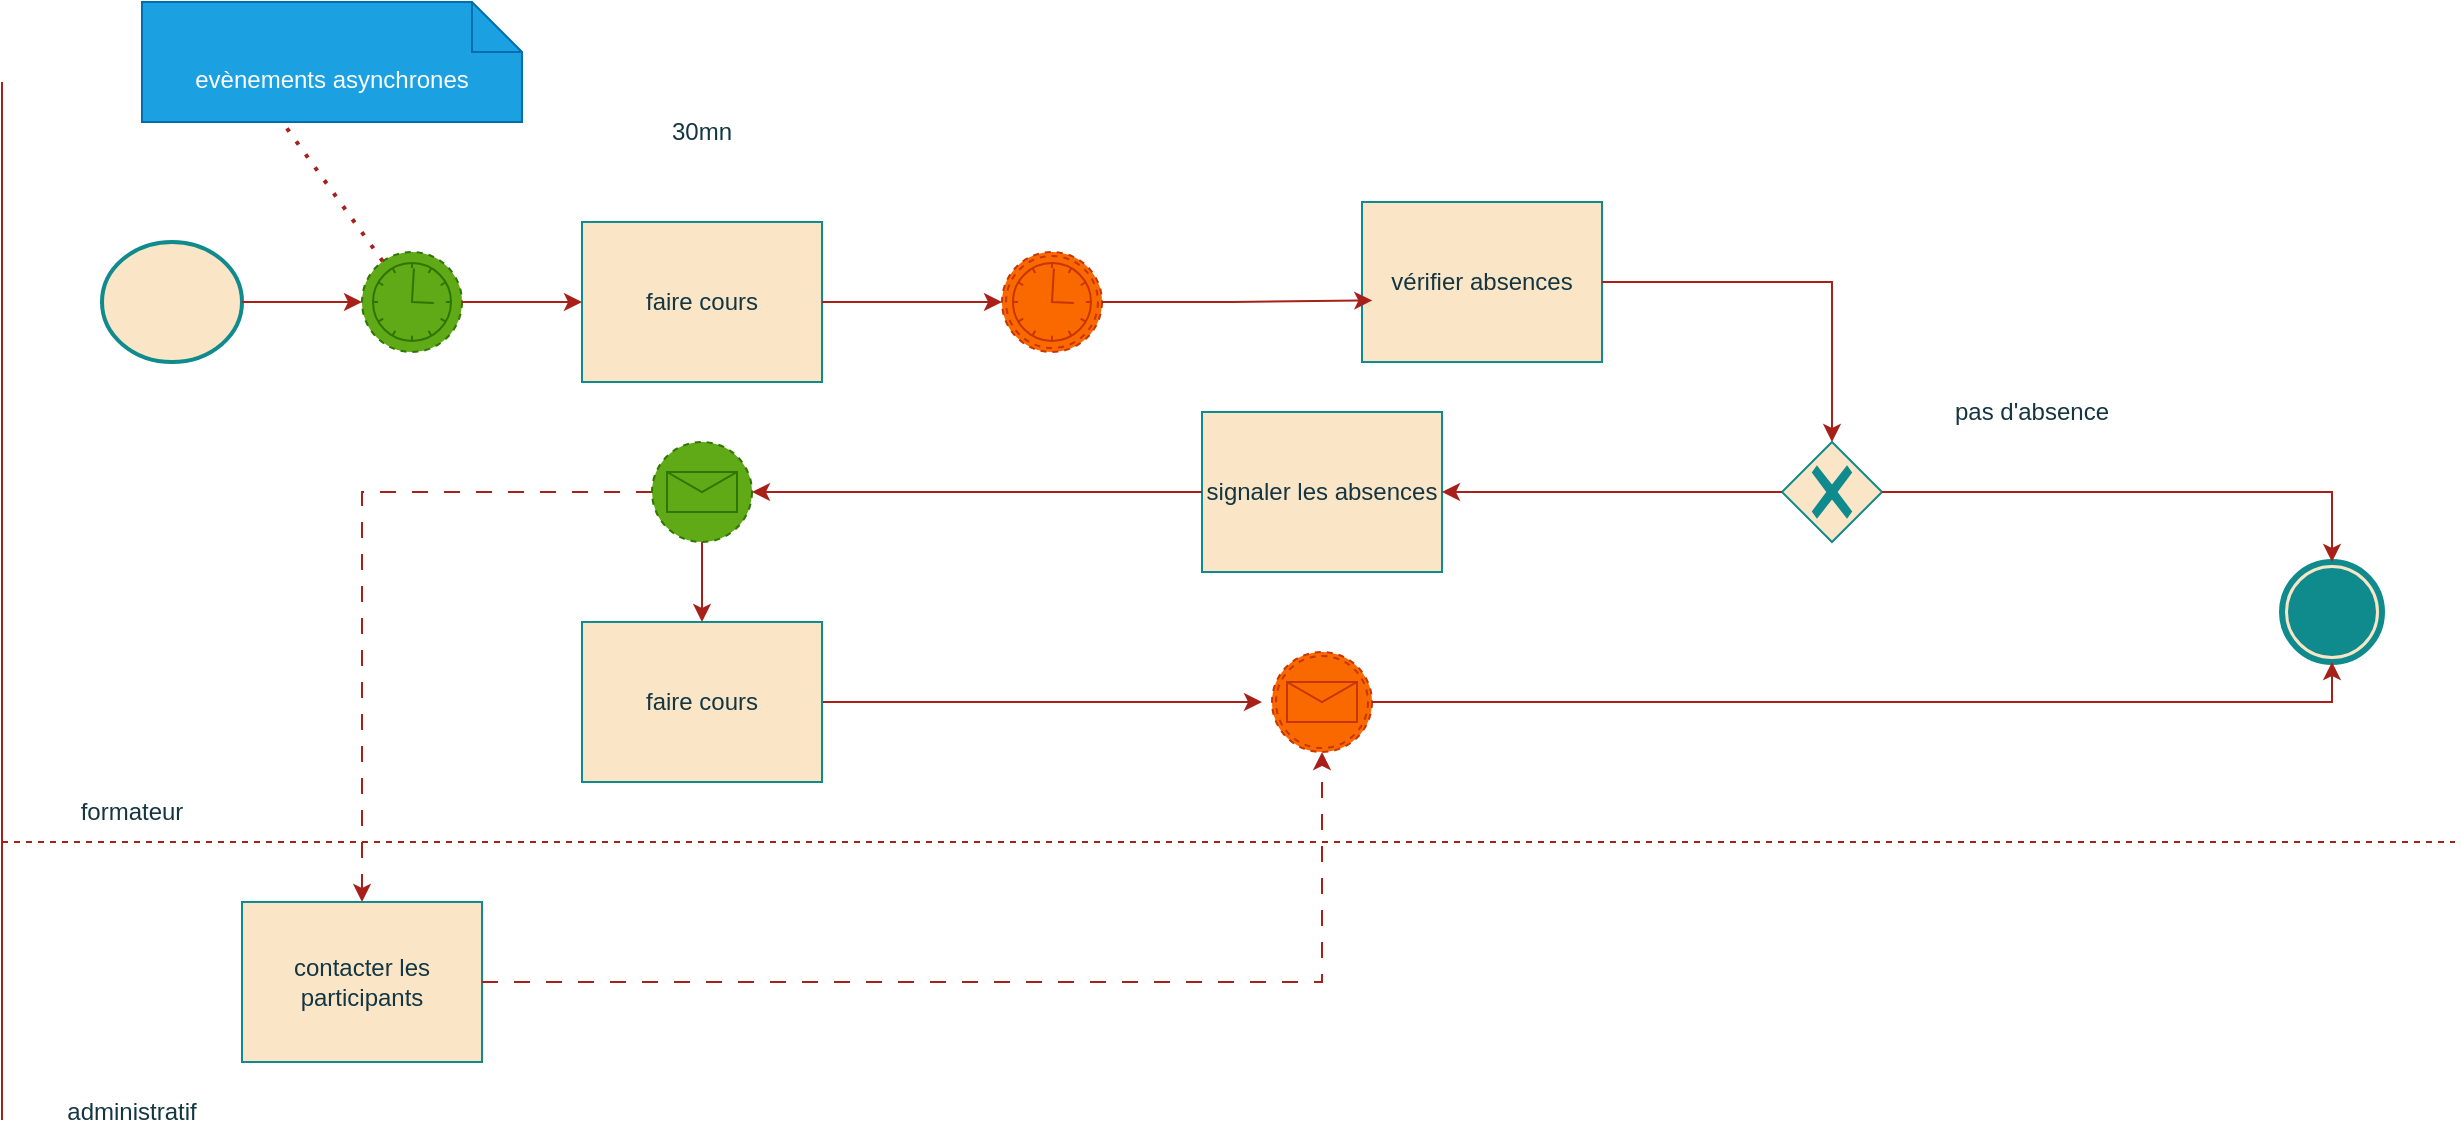 <mxfile version="28.2.8">
  <diagram name="Page-1" id="EYg3MqegUCzYYS_CXkTB">
    <mxGraphModel dx="953" dy="449" grid="1" gridSize="10" guides="1" tooltips="1" connect="1" arrows="1" fold="1" page="1" pageScale="1" pageWidth="827" pageHeight="1169" math="0" shadow="0">
      <root>
        <mxCell id="0" />
        <mxCell id="1" parent="0" />
        <mxCell id="DrM0CufQLxGyzozMeJKn-266" value="" style="strokeWidth=2;html=1;shape=mxgraph.flowchart.start_2;whiteSpace=wrap;strokeColor=#0F8B8D;fontColor=#143642;fillColor=#FAE5C7;" vertex="1" parent="1">
          <mxGeometry x="70" y="220" width="70" height="60" as="geometry" />
        </mxCell>
        <mxCell id="DrM0CufQLxGyzozMeJKn-269" value="" style="points=[[0.145,0.145,0],[0.5,0,0],[0.855,0.145,0],[1,0.5,0],[0.855,0.855,0],[0.5,1,0],[0.145,0.855,0],[0,0.5,0]];shape=mxgraph.bpmn.event;html=1;verticalLabelPosition=bottom;labelBackgroundColor=#ffffff;verticalAlign=top;align=center;perimeter=ellipsePerimeter;outlineConnect=0;aspect=fixed;outline=end;symbol=terminate;strokeColor=#0F8B8D;fontColor=#143642;fillColor=#FAE5C7;" vertex="1" parent="1">
          <mxGeometry x="1160" y="380" width="50" height="50" as="geometry" />
        </mxCell>
        <mxCell id="DrM0CufQLxGyzozMeJKn-270" value="faire cours" style="points=[[0.25,0,0],[0.5,0,0],[0.75,0,0],[1,0.25,0],[1,0.5,0],[1,0.75,0],[0.75,1,0],[0.5,1,0],[0.25,1,0],[0,0.75,0],[0,0.5,0],[0,0.25,0]];shape=mxgraph.bpmn.task2;whiteSpace=wrap;rectStyle=rounded;size=10;html=1;container=1;expand=0;collapsible=0;taskMarker=abstract;strokeColor=#0F8B8D;fontColor=#143642;fillColor=#FAE5C7;" vertex="1" parent="1">
          <mxGeometry x="310" y="210" width="120" height="80" as="geometry" />
        </mxCell>
        <mxCell id="DrM0CufQLxGyzozMeJKn-271" value="" style="points=[[0.145,0.145,0],[0.5,0,0],[0.855,0.145,0],[1,0.5,0],[0.855,0.855,0],[0.5,1,0],[0.145,0.855,0],[0,0.5,0]];shape=mxgraph.bpmn.event;html=1;verticalLabelPosition=bottom;labelBackgroundColor=#ffffff;verticalAlign=top;align=center;perimeter=ellipsePerimeter;outlineConnect=0;aspect=fixed;outline=eventNonint;symbol=timer;strokeColor=#2D7600;fontColor=#ffffff;fillColor=#60a917;" vertex="1" parent="1">
          <mxGeometry x="200" y="225" width="50" height="50" as="geometry" />
        </mxCell>
        <mxCell id="DrM0CufQLxGyzozMeJKn-272" value="" style="points=[[0.145,0.145,0],[0.5,0,0],[0.855,0.145,0],[1,0.5,0],[0.855,0.855,0],[0.5,1,0],[0.145,0.855,0],[0,0.5,0]];shape=mxgraph.bpmn.event;html=1;verticalLabelPosition=bottom;labelBackgroundColor=#ffffff;verticalAlign=top;align=center;perimeter=ellipsePerimeter;outlineConnect=0;aspect=fixed;outline=boundNonint;symbol=timer;strokeColor=#C73500;fontColor=#000000;fillColor=#fa6800;" vertex="1" parent="1">
          <mxGeometry x="520" y="225" width="50" height="50" as="geometry" />
        </mxCell>
        <mxCell id="DrM0CufQLxGyzozMeJKn-273" value="" style="endArrow=classic;html=1;rounded=0;strokeColor=#A8201A;fontColor=#143642;fillColor=#FAE5C7;exitX=1;exitY=0.5;exitDx=0;exitDy=0;exitPerimeter=0;" edge="1" parent="1" source="DrM0CufQLxGyzozMeJKn-266" target="DrM0CufQLxGyzozMeJKn-271">
          <mxGeometry width="50" height="50" relative="1" as="geometry">
            <mxPoint x="320" y="330" as="sourcePoint" />
            <mxPoint x="370" y="280" as="targetPoint" />
          </mxGeometry>
        </mxCell>
        <mxCell id="DrM0CufQLxGyzozMeJKn-274" style="edgeStyle=orthogonalEdgeStyle;rounded=0;orthogonalLoop=1;jettySize=auto;html=1;entryX=0;entryY=0.5;entryDx=0;entryDy=0;entryPerimeter=0;strokeColor=#A8201A;fontColor=#143642;fillColor=#FAE5C7;" edge="1" parent="1" source="DrM0CufQLxGyzozMeJKn-271" target="DrM0CufQLxGyzozMeJKn-270">
          <mxGeometry relative="1" as="geometry" />
        </mxCell>
        <mxCell id="DrM0CufQLxGyzozMeJKn-275" style="edgeStyle=orthogonalEdgeStyle;rounded=0;orthogonalLoop=1;jettySize=auto;html=1;entryX=0;entryY=0.5;entryDx=0;entryDy=0;entryPerimeter=0;strokeColor=#A8201A;fontColor=#143642;fillColor=#FAE5C7;" edge="1" parent="1" source="DrM0CufQLxGyzozMeJKn-270" target="DrM0CufQLxGyzozMeJKn-272">
          <mxGeometry relative="1" as="geometry" />
        </mxCell>
        <mxCell id="DrM0CufQLxGyzozMeJKn-276" value="30mn" style="text;html=1;whiteSpace=wrap;strokeColor=none;fillColor=none;align=center;verticalAlign=middle;rounded=0;fontColor=#143642;" vertex="1" parent="1">
          <mxGeometry x="340" y="150" width="60" height="30" as="geometry" />
        </mxCell>
        <mxCell id="DrM0CufQLxGyzozMeJKn-277" value="vérifier absences" style="points=[[0.25,0,0],[0.5,0,0],[0.75,0,0],[1,0.25,0],[1,0.5,0],[1,0.75,0],[0.75,1,0],[0.5,1,0],[0.25,1,0],[0,0.75,0],[0,0.5,0],[0,0.25,0]];shape=mxgraph.bpmn.task2;whiteSpace=wrap;rectStyle=rounded;size=10;html=1;container=1;expand=0;collapsible=0;taskMarker=abstract;isLoopStandard=1;strokeColor=#0F8B8D;fontColor=#143642;fillColor=#FAE5C7;" vertex="1" parent="1">
          <mxGeometry x="700" y="200" width="120" height="80" as="geometry" />
        </mxCell>
        <mxCell id="DrM0CufQLxGyzozMeJKn-278" style="edgeStyle=orthogonalEdgeStyle;rounded=0;orthogonalLoop=1;jettySize=auto;html=1;entryX=0.043;entryY=0.615;entryDx=0;entryDy=0;entryPerimeter=0;strokeColor=#A8201A;fontColor=#143642;fillColor=#FAE5C7;" edge="1" parent="1" source="DrM0CufQLxGyzozMeJKn-272" target="DrM0CufQLxGyzozMeJKn-277">
          <mxGeometry relative="1" as="geometry" />
        </mxCell>
        <mxCell id="DrM0CufQLxGyzozMeJKn-279" value="" style="points=[[0.25,0.25,0],[0.5,0,0],[0.75,0.25,0],[1,0.5,0],[0.75,0.75,0],[0.5,1,0],[0.25,0.75,0],[0,0.5,0]];shape=mxgraph.bpmn.gateway2;html=1;verticalLabelPosition=bottom;labelBackgroundColor=#ffffff;verticalAlign=top;align=center;perimeter=rhombusPerimeter;outlineConnect=0;outline=none;symbol=none;gwType=exclusive;strokeColor=#0F8B8D;fontColor=#143642;fillColor=#FAE5C7;" vertex="1" parent="1">
          <mxGeometry x="910" y="320" width="50" height="50" as="geometry" />
        </mxCell>
        <mxCell id="DrM0CufQLxGyzozMeJKn-280" style="edgeStyle=orthogonalEdgeStyle;rounded=0;orthogonalLoop=1;jettySize=auto;html=1;entryX=0.5;entryY=0;entryDx=0;entryDy=0;entryPerimeter=0;strokeColor=#A8201A;fontColor=#143642;fillColor=#FAE5C7;" edge="1" parent="1" source="DrM0CufQLxGyzozMeJKn-277" target="DrM0CufQLxGyzozMeJKn-279">
          <mxGeometry relative="1" as="geometry" />
        </mxCell>
        <mxCell id="DrM0CufQLxGyzozMeJKn-281" style="edgeStyle=orthogonalEdgeStyle;rounded=0;orthogonalLoop=1;jettySize=auto;html=1;entryX=0.5;entryY=0;entryDx=0;entryDy=0;entryPerimeter=0;strokeColor=#A8201A;fontColor=#143642;fillColor=#FAE5C7;" edge="1" parent="1" source="DrM0CufQLxGyzozMeJKn-279" target="DrM0CufQLxGyzozMeJKn-269">
          <mxGeometry relative="1" as="geometry" />
        </mxCell>
        <mxCell id="DrM0CufQLxGyzozMeJKn-282" value="pas d&#39;absence" style="text;html=1;whiteSpace=wrap;strokeColor=none;fillColor=none;align=center;verticalAlign=middle;rounded=0;fontColor=#143642;" vertex="1" parent="1">
          <mxGeometry x="980" y="290" width="110" height="30" as="geometry" />
        </mxCell>
        <mxCell id="DrM0CufQLxGyzozMeJKn-283" value="signaler les absences" style="points=[[0.25,0,0],[0.5,0,0],[0.75,0,0],[1,0.25,0],[1,0.5,0],[1,0.75,0],[0.75,1,0],[0.5,1,0],[0.25,1,0],[0,0.75,0],[0,0.5,0],[0,0.25,0]];shape=mxgraph.bpmn.task2;whiteSpace=wrap;rectStyle=rounded;size=10;html=1;container=1;expand=0;collapsible=0;taskMarker=abstract;isLoopStandard=1;strokeColor=#0F8B8D;fontColor=#143642;fillColor=#FAE5C7;" vertex="1" parent="1">
          <mxGeometry x="620" y="305" width="120" height="80" as="geometry" />
        </mxCell>
        <mxCell id="DrM0CufQLxGyzozMeJKn-285" style="edgeStyle=orthogonalEdgeStyle;rounded=0;orthogonalLoop=1;jettySize=auto;html=1;entryX=1;entryY=0.5;entryDx=0;entryDy=0;entryPerimeter=0;strokeColor=#A8201A;fontColor=#143642;fillColor=#FAE5C7;" edge="1" parent="1" source="DrM0CufQLxGyzozMeJKn-279" target="DrM0CufQLxGyzozMeJKn-283">
          <mxGeometry relative="1" as="geometry" />
        </mxCell>
        <mxCell id="DrM0CufQLxGyzozMeJKn-289" style="edgeStyle=orthogonalEdgeStyle;rounded=0;orthogonalLoop=1;jettySize=auto;html=1;strokeColor=#A8201A;fontColor=#143642;fillColor=#FAE5C7;" edge="1" parent="1" source="DrM0CufQLxGyzozMeJKn-286" target="DrM0CufQLxGyzozMeJKn-288">
          <mxGeometry relative="1" as="geometry" />
        </mxCell>
        <mxCell id="DrM0CufQLxGyzozMeJKn-300" style="edgeStyle=orthogonalEdgeStyle;rounded=0;orthogonalLoop=1;jettySize=auto;html=1;strokeColor=#A8201A;fontColor=#143642;fillColor=#FAE5C7;dashed=1;dashPattern=8 8;" edge="1" parent="1" source="DrM0CufQLxGyzozMeJKn-286" target="DrM0CufQLxGyzozMeJKn-298">
          <mxGeometry relative="1" as="geometry" />
        </mxCell>
        <mxCell id="DrM0CufQLxGyzozMeJKn-286" value="" style="points=[[0.145,0.145,0],[0.5,0,0],[0.855,0.145,0],[1,0.5,0],[0.855,0.855,0],[0.5,1,0],[0.145,0.855,0],[0,0.5,0]];shape=mxgraph.bpmn.event;html=1;verticalLabelPosition=bottom;labelBackgroundColor=#ffffff;verticalAlign=top;align=center;perimeter=ellipsePerimeter;outlineConnect=0;aspect=fixed;outline=eventNonint;symbol=message;strokeColor=#2D7600;fontColor=#ffffff;fillColor=#60a917;" vertex="1" parent="1">
          <mxGeometry x="345" y="320" width="50" height="50" as="geometry" />
        </mxCell>
        <mxCell id="DrM0CufQLxGyzozMeJKn-287" style="edgeStyle=orthogonalEdgeStyle;rounded=0;orthogonalLoop=1;jettySize=auto;html=1;entryX=1;entryY=0.5;entryDx=0;entryDy=0;entryPerimeter=0;strokeColor=#A8201A;fontColor=#143642;fillColor=#FAE5C7;" edge="1" parent="1" source="DrM0CufQLxGyzozMeJKn-283" target="DrM0CufQLxGyzozMeJKn-286">
          <mxGeometry relative="1" as="geometry" />
        </mxCell>
        <mxCell id="DrM0CufQLxGyzozMeJKn-291" style="edgeStyle=orthogonalEdgeStyle;rounded=0;orthogonalLoop=1;jettySize=auto;html=1;strokeColor=#A8201A;fontColor=#143642;fillColor=#FAE5C7;" edge="1" parent="1" source="DrM0CufQLxGyzozMeJKn-288">
          <mxGeometry relative="1" as="geometry">
            <mxPoint x="650" y="450" as="targetPoint" />
          </mxGeometry>
        </mxCell>
        <mxCell id="DrM0CufQLxGyzozMeJKn-288" value="faire cours" style="points=[[0.25,0,0],[0.5,0,0],[0.75,0,0],[1,0.25,0],[1,0.5,0],[1,0.75,0],[0.75,1,0],[0.5,1,0],[0.25,1,0],[0,0.75,0],[0,0.5,0],[0,0.25,0]];shape=mxgraph.bpmn.task2;whiteSpace=wrap;rectStyle=rounded;size=10;html=1;container=1;expand=0;collapsible=0;taskMarker=abstract;strokeColor=#0F8B8D;fontColor=#143642;fillColor=#FAE5C7;" vertex="1" parent="1">
          <mxGeometry x="310" y="410" width="120" height="80" as="geometry" />
        </mxCell>
        <mxCell id="DrM0CufQLxGyzozMeJKn-290" value="" style="points=[[0.145,0.145,0],[0.5,0,0],[0.855,0.145,0],[1,0.5,0],[0.855,0.855,0],[0.5,1,0],[0.145,0.855,0],[0,0.5,0]];shape=mxgraph.bpmn.event;html=1;verticalLabelPosition=bottom;labelBackgroundColor=#ffffff;verticalAlign=top;align=center;perimeter=ellipsePerimeter;outlineConnect=0;aspect=fixed;outline=boundNonint;symbol=message;strokeColor=#C73500;fontColor=#000000;fillColor=#fa6800;" vertex="1" parent="1">
          <mxGeometry x="655" y="425" width="50" height="50" as="geometry" />
        </mxCell>
        <mxCell id="DrM0CufQLxGyzozMeJKn-292" style="edgeStyle=orthogonalEdgeStyle;rounded=0;orthogonalLoop=1;jettySize=auto;html=1;entryX=0.5;entryY=1;entryDx=0;entryDy=0;entryPerimeter=0;strokeColor=#A8201A;fontColor=#143642;fillColor=#FAE5C7;" edge="1" parent="1" source="DrM0CufQLxGyzozMeJKn-290" target="DrM0CufQLxGyzozMeJKn-269">
          <mxGeometry relative="1" as="geometry" />
        </mxCell>
        <mxCell id="DrM0CufQLxGyzozMeJKn-293" value="" style="endArrow=none;html=1;rounded=0;strokeColor=#A8201A;fontColor=#143642;fillColor=#FAE5C7;" edge="1" parent="1">
          <mxGeometry width="50" height="50" relative="1" as="geometry">
            <mxPoint x="20" y="658.963" as="sourcePoint" />
            <mxPoint x="20" y="140" as="targetPoint" />
          </mxGeometry>
        </mxCell>
        <mxCell id="DrM0CufQLxGyzozMeJKn-294" value="" style="endArrow=none;dashed=1;html=1;rounded=0;strokeColor=#A8201A;fontColor=#143642;fillColor=#FAE5C7;" edge="1" parent="1">
          <mxGeometry width="50" height="50" relative="1" as="geometry">
            <mxPoint x="20" y="520" as="sourcePoint" />
            <mxPoint x="1246.518" y="520" as="targetPoint" />
          </mxGeometry>
        </mxCell>
        <mxCell id="DrM0CufQLxGyzozMeJKn-295" value="formateur" style="text;html=1;whiteSpace=wrap;strokeColor=none;fillColor=none;align=center;verticalAlign=middle;rounded=0;fontColor=#143642;" vertex="1" parent="1">
          <mxGeometry x="20" y="490" width="130" height="30" as="geometry" />
        </mxCell>
        <mxCell id="DrM0CufQLxGyzozMeJKn-297" value="administratif" style="text;html=1;whiteSpace=wrap;strokeColor=none;fillColor=none;align=center;verticalAlign=middle;rounded=0;fontColor=#143642;" vertex="1" parent="1">
          <mxGeometry x="20" y="640" width="130" height="30" as="geometry" />
        </mxCell>
        <mxCell id="DrM0CufQLxGyzozMeJKn-298" value="contacter les participants" style="points=[[0.25,0,0],[0.5,0,0],[0.75,0,0],[1,0.25,0],[1,0.5,0],[1,0.75,0],[0.75,1,0],[0.5,1,0],[0.25,1,0],[0,0.75,0],[0,0.5,0],[0,0.25,0]];shape=mxgraph.bpmn.task2;whiteSpace=wrap;rectStyle=rounded;size=10;html=1;container=1;expand=0;collapsible=0;taskMarker=abstract;isLoopStandard=1;strokeColor=#0F8B8D;fontColor=#143642;fillColor=#FAE5C7;" vertex="1" parent="1">
          <mxGeometry x="140" y="550" width="120" height="80" as="geometry" />
        </mxCell>
        <mxCell id="DrM0CufQLxGyzozMeJKn-301" style="edgeStyle=orthogonalEdgeStyle;rounded=0;orthogonalLoop=1;jettySize=auto;html=1;entryX=0.5;entryY=1;entryDx=0;entryDy=0;entryPerimeter=0;strokeColor=#A8201A;fontColor=#143642;fillColor=#FAE5C7;dashed=1;dashPattern=8 8;" edge="1" parent="1" source="DrM0CufQLxGyzozMeJKn-298" target="DrM0CufQLxGyzozMeJKn-290">
          <mxGeometry relative="1" as="geometry" />
        </mxCell>
        <mxCell id="DrM0CufQLxGyzozMeJKn-302" value="evènements asynchrones" style="shape=note2;boundedLbl=1;whiteSpace=wrap;html=1;size=25;verticalAlign=top;align=center;strokeColor=#006EAF;fontColor=#ffffff;fillColor=#1ba1e2;" vertex="1" parent="1">
          <mxGeometry x="90" y="100" width="190" height="60" as="geometry" />
        </mxCell>
        <mxCell id="DrM0CufQLxGyzozMeJKn-303" value="" style="endArrow=none;dashed=1;html=1;dashPattern=1 3;strokeWidth=2;rounded=0;strokeColor=#A8201A;fontColor=#143642;fillColor=#FAE5C7;entryX=0.366;entryY=0.986;entryDx=0;entryDy=0;entryPerimeter=0;" edge="1" parent="1" source="DrM0CufQLxGyzozMeJKn-271" target="DrM0CufQLxGyzozMeJKn-302">
          <mxGeometry width="50" height="50" relative="1" as="geometry">
            <mxPoint x="410" y="280" as="sourcePoint" />
            <mxPoint x="460" y="230" as="targetPoint" />
          </mxGeometry>
        </mxCell>
      </root>
    </mxGraphModel>
  </diagram>
</mxfile>
